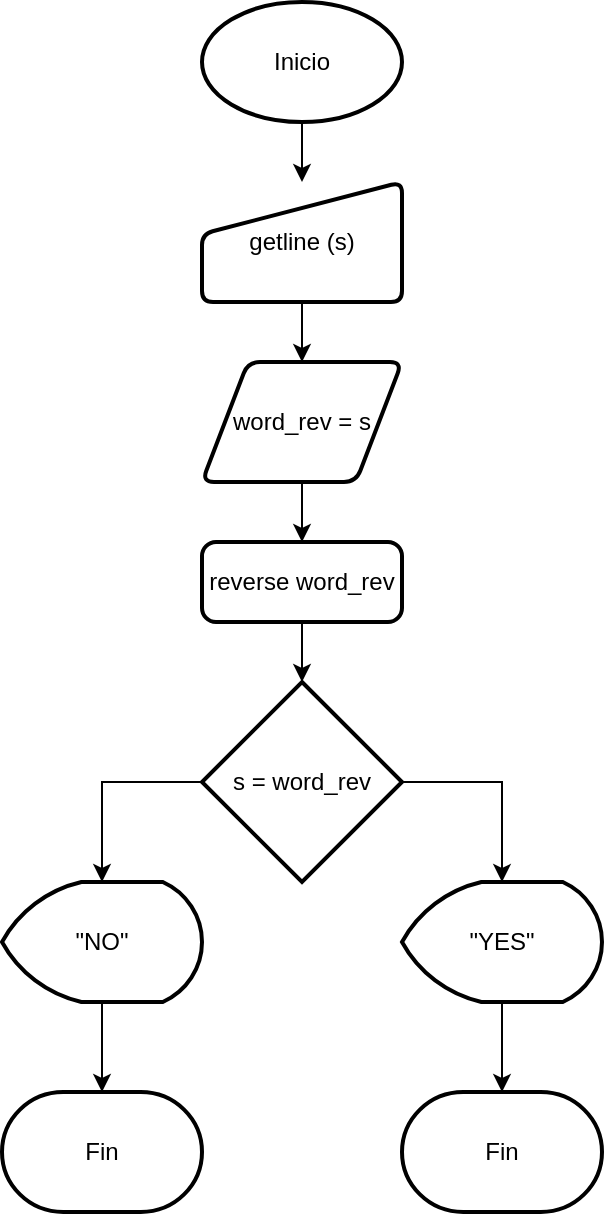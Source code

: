 <mxfile version="24.3.1" type="github">
  <diagram name="Página-1" id="FOMgnVV21PUjJodN2p8w">
    <mxGraphModel dx="879" dy="440" grid="1" gridSize="10" guides="1" tooltips="1" connect="1" arrows="1" fold="1" page="1" pageScale="1" pageWidth="827" pageHeight="1169" math="0" shadow="0">
      <root>
        <mxCell id="0" />
        <mxCell id="1" parent="0" />
        <mxCell id="EMr-h26nnm5woiZYNIMM-3" value="" style="edgeStyle=orthogonalEdgeStyle;rounded=0;orthogonalLoop=1;jettySize=auto;html=1;" edge="1" parent="1" source="EMr-h26nnm5woiZYNIMM-1" target="EMr-h26nnm5woiZYNIMM-2">
          <mxGeometry relative="1" as="geometry" />
        </mxCell>
        <mxCell id="EMr-h26nnm5woiZYNIMM-1" value="Inicio" style="strokeWidth=2;html=1;shape=mxgraph.flowchart.start_1;whiteSpace=wrap;" vertex="1" parent="1">
          <mxGeometry x="364" y="10" width="100" height="60" as="geometry" />
        </mxCell>
        <mxCell id="EMr-h26nnm5woiZYNIMM-5" value="" style="edgeStyle=orthogonalEdgeStyle;rounded=0;orthogonalLoop=1;jettySize=auto;html=1;" edge="1" parent="1" source="EMr-h26nnm5woiZYNIMM-2" target="EMr-h26nnm5woiZYNIMM-4">
          <mxGeometry relative="1" as="geometry" />
        </mxCell>
        <mxCell id="EMr-h26nnm5woiZYNIMM-2" value="getline (s)" style="html=1;strokeWidth=2;shape=manualInput;whiteSpace=wrap;rounded=1;size=26;arcSize=11;" vertex="1" parent="1">
          <mxGeometry x="364" y="100" width="100" height="60" as="geometry" />
        </mxCell>
        <mxCell id="EMr-h26nnm5woiZYNIMM-7" value="" style="edgeStyle=orthogonalEdgeStyle;rounded=0;orthogonalLoop=1;jettySize=auto;html=1;" edge="1" parent="1" source="EMr-h26nnm5woiZYNIMM-4" target="EMr-h26nnm5woiZYNIMM-6">
          <mxGeometry relative="1" as="geometry" />
        </mxCell>
        <mxCell id="EMr-h26nnm5woiZYNIMM-4" value="word_rev = s" style="shape=parallelogram;html=1;strokeWidth=2;perimeter=parallelogramPerimeter;whiteSpace=wrap;rounded=1;arcSize=12;size=0.23;" vertex="1" parent="1">
          <mxGeometry x="364" y="190" width="100" height="60" as="geometry" />
        </mxCell>
        <mxCell id="EMr-h26nnm5woiZYNIMM-9" value="" style="edgeStyle=orthogonalEdgeStyle;rounded=0;orthogonalLoop=1;jettySize=auto;html=1;" edge="1" parent="1" source="EMr-h26nnm5woiZYNIMM-6" target="EMr-h26nnm5woiZYNIMM-8">
          <mxGeometry relative="1" as="geometry" />
        </mxCell>
        <mxCell id="EMr-h26nnm5woiZYNIMM-6" value="reverse word_rev" style="rounded=1;whiteSpace=wrap;html=1;absoluteArcSize=1;arcSize=14;strokeWidth=2;" vertex="1" parent="1">
          <mxGeometry x="364" y="280" width="100" height="40" as="geometry" />
        </mxCell>
        <mxCell id="EMr-h26nnm5woiZYNIMM-8" value="s = word_rev" style="strokeWidth=2;html=1;shape=mxgraph.flowchart.decision;whiteSpace=wrap;" vertex="1" parent="1">
          <mxGeometry x="364" y="350" width="100" height="100" as="geometry" />
        </mxCell>
        <mxCell id="EMr-h26nnm5woiZYNIMM-15" value="" style="edgeStyle=orthogonalEdgeStyle;rounded=0;orthogonalLoop=1;jettySize=auto;html=1;" edge="1" parent="1" source="EMr-h26nnm5woiZYNIMM-10" target="EMr-h26nnm5woiZYNIMM-14">
          <mxGeometry relative="1" as="geometry" />
        </mxCell>
        <mxCell id="EMr-h26nnm5woiZYNIMM-10" value="&quot;NO&quot;" style="strokeWidth=2;html=1;shape=mxgraph.flowchart.display;whiteSpace=wrap;" vertex="1" parent="1">
          <mxGeometry x="264" y="450" width="100" height="60" as="geometry" />
        </mxCell>
        <mxCell id="EMr-h26nnm5woiZYNIMM-11" style="edgeStyle=orthogonalEdgeStyle;rounded=0;orthogonalLoop=1;jettySize=auto;html=1;entryX=0.5;entryY=0;entryDx=0;entryDy=0;entryPerimeter=0;" edge="1" parent="1" source="EMr-h26nnm5woiZYNIMM-8" target="EMr-h26nnm5woiZYNIMM-10">
          <mxGeometry relative="1" as="geometry">
            <Array as="points">
              <mxPoint x="314" y="400" />
            </Array>
          </mxGeometry>
        </mxCell>
        <mxCell id="EMr-h26nnm5woiZYNIMM-17" value="" style="edgeStyle=orthogonalEdgeStyle;rounded=0;orthogonalLoop=1;jettySize=auto;html=1;" edge="1" parent="1" source="EMr-h26nnm5woiZYNIMM-12" target="EMr-h26nnm5woiZYNIMM-16">
          <mxGeometry relative="1" as="geometry" />
        </mxCell>
        <mxCell id="EMr-h26nnm5woiZYNIMM-12" value="&quot;YES&quot;" style="strokeWidth=2;html=1;shape=mxgraph.flowchart.display;whiteSpace=wrap;" vertex="1" parent="1">
          <mxGeometry x="464" y="450" width="100" height="60" as="geometry" />
        </mxCell>
        <mxCell id="EMr-h26nnm5woiZYNIMM-13" style="edgeStyle=orthogonalEdgeStyle;rounded=0;orthogonalLoop=1;jettySize=auto;html=1;entryX=0.5;entryY=0;entryDx=0;entryDy=0;entryPerimeter=0;" edge="1" parent="1" source="EMr-h26nnm5woiZYNIMM-8" target="EMr-h26nnm5woiZYNIMM-12">
          <mxGeometry relative="1" as="geometry">
            <Array as="points">
              <mxPoint x="514" y="400" />
            </Array>
          </mxGeometry>
        </mxCell>
        <mxCell id="EMr-h26nnm5woiZYNIMM-14" value="Fin" style="strokeWidth=2;html=1;shape=mxgraph.flowchart.terminator;whiteSpace=wrap;" vertex="1" parent="1">
          <mxGeometry x="264" y="555" width="100" height="60" as="geometry" />
        </mxCell>
        <mxCell id="EMr-h26nnm5woiZYNIMM-16" value="Fin" style="strokeWidth=2;html=1;shape=mxgraph.flowchart.terminator;whiteSpace=wrap;" vertex="1" parent="1">
          <mxGeometry x="464" y="555" width="100" height="60" as="geometry" />
        </mxCell>
      </root>
    </mxGraphModel>
  </diagram>
</mxfile>
